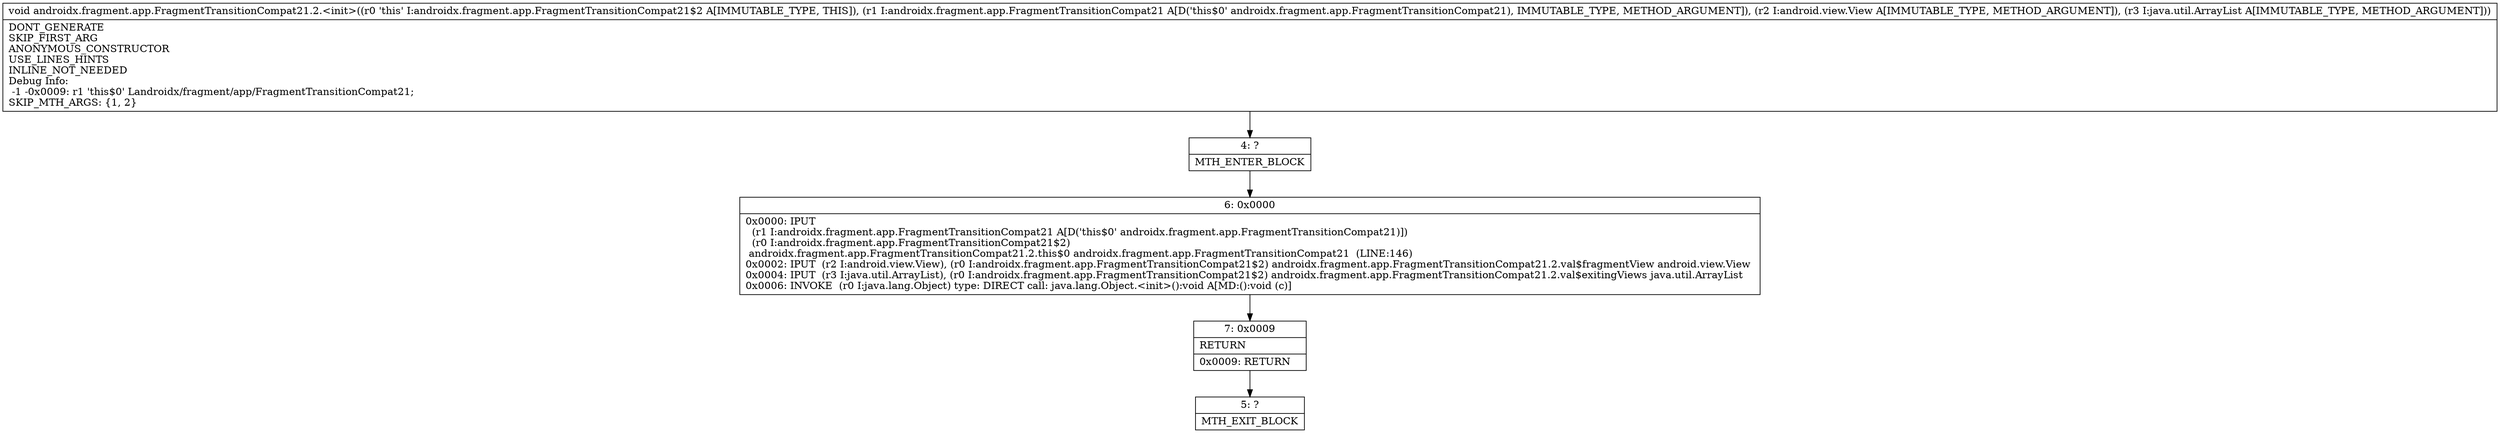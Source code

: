 digraph "CFG forandroidx.fragment.app.FragmentTransitionCompat21.2.\<init\>(Landroidx\/fragment\/app\/FragmentTransitionCompat21;Landroid\/view\/View;Ljava\/util\/ArrayList;)V" {
Node_4 [shape=record,label="{4\:\ ?|MTH_ENTER_BLOCK\l}"];
Node_6 [shape=record,label="{6\:\ 0x0000|0x0000: IPUT  \l  (r1 I:androidx.fragment.app.FragmentTransitionCompat21 A[D('this$0' androidx.fragment.app.FragmentTransitionCompat21)])\l  (r0 I:androidx.fragment.app.FragmentTransitionCompat21$2)\l androidx.fragment.app.FragmentTransitionCompat21.2.this$0 androidx.fragment.app.FragmentTransitionCompat21  (LINE:146)\l0x0002: IPUT  (r2 I:android.view.View), (r0 I:androidx.fragment.app.FragmentTransitionCompat21$2) androidx.fragment.app.FragmentTransitionCompat21.2.val$fragmentView android.view.View \l0x0004: IPUT  (r3 I:java.util.ArrayList), (r0 I:androidx.fragment.app.FragmentTransitionCompat21$2) androidx.fragment.app.FragmentTransitionCompat21.2.val$exitingViews java.util.ArrayList \l0x0006: INVOKE  (r0 I:java.lang.Object) type: DIRECT call: java.lang.Object.\<init\>():void A[MD:():void (c)]\l}"];
Node_7 [shape=record,label="{7\:\ 0x0009|RETURN\l|0x0009: RETURN   \l}"];
Node_5 [shape=record,label="{5\:\ ?|MTH_EXIT_BLOCK\l}"];
MethodNode[shape=record,label="{void androidx.fragment.app.FragmentTransitionCompat21.2.\<init\>((r0 'this' I:androidx.fragment.app.FragmentTransitionCompat21$2 A[IMMUTABLE_TYPE, THIS]), (r1 I:androidx.fragment.app.FragmentTransitionCompat21 A[D('this$0' androidx.fragment.app.FragmentTransitionCompat21), IMMUTABLE_TYPE, METHOD_ARGUMENT]), (r2 I:android.view.View A[IMMUTABLE_TYPE, METHOD_ARGUMENT]), (r3 I:java.util.ArrayList A[IMMUTABLE_TYPE, METHOD_ARGUMENT]))  | DONT_GENERATE\lSKIP_FIRST_ARG\lANONYMOUS_CONSTRUCTOR\lUSE_LINES_HINTS\lINLINE_NOT_NEEDED\lDebug Info:\l  \-1 \-0x0009: r1 'this$0' Landroidx\/fragment\/app\/FragmentTransitionCompat21;\lSKIP_MTH_ARGS: \{1, 2\}\l}"];
MethodNode -> Node_4;Node_4 -> Node_6;
Node_6 -> Node_7;
Node_7 -> Node_5;
}

